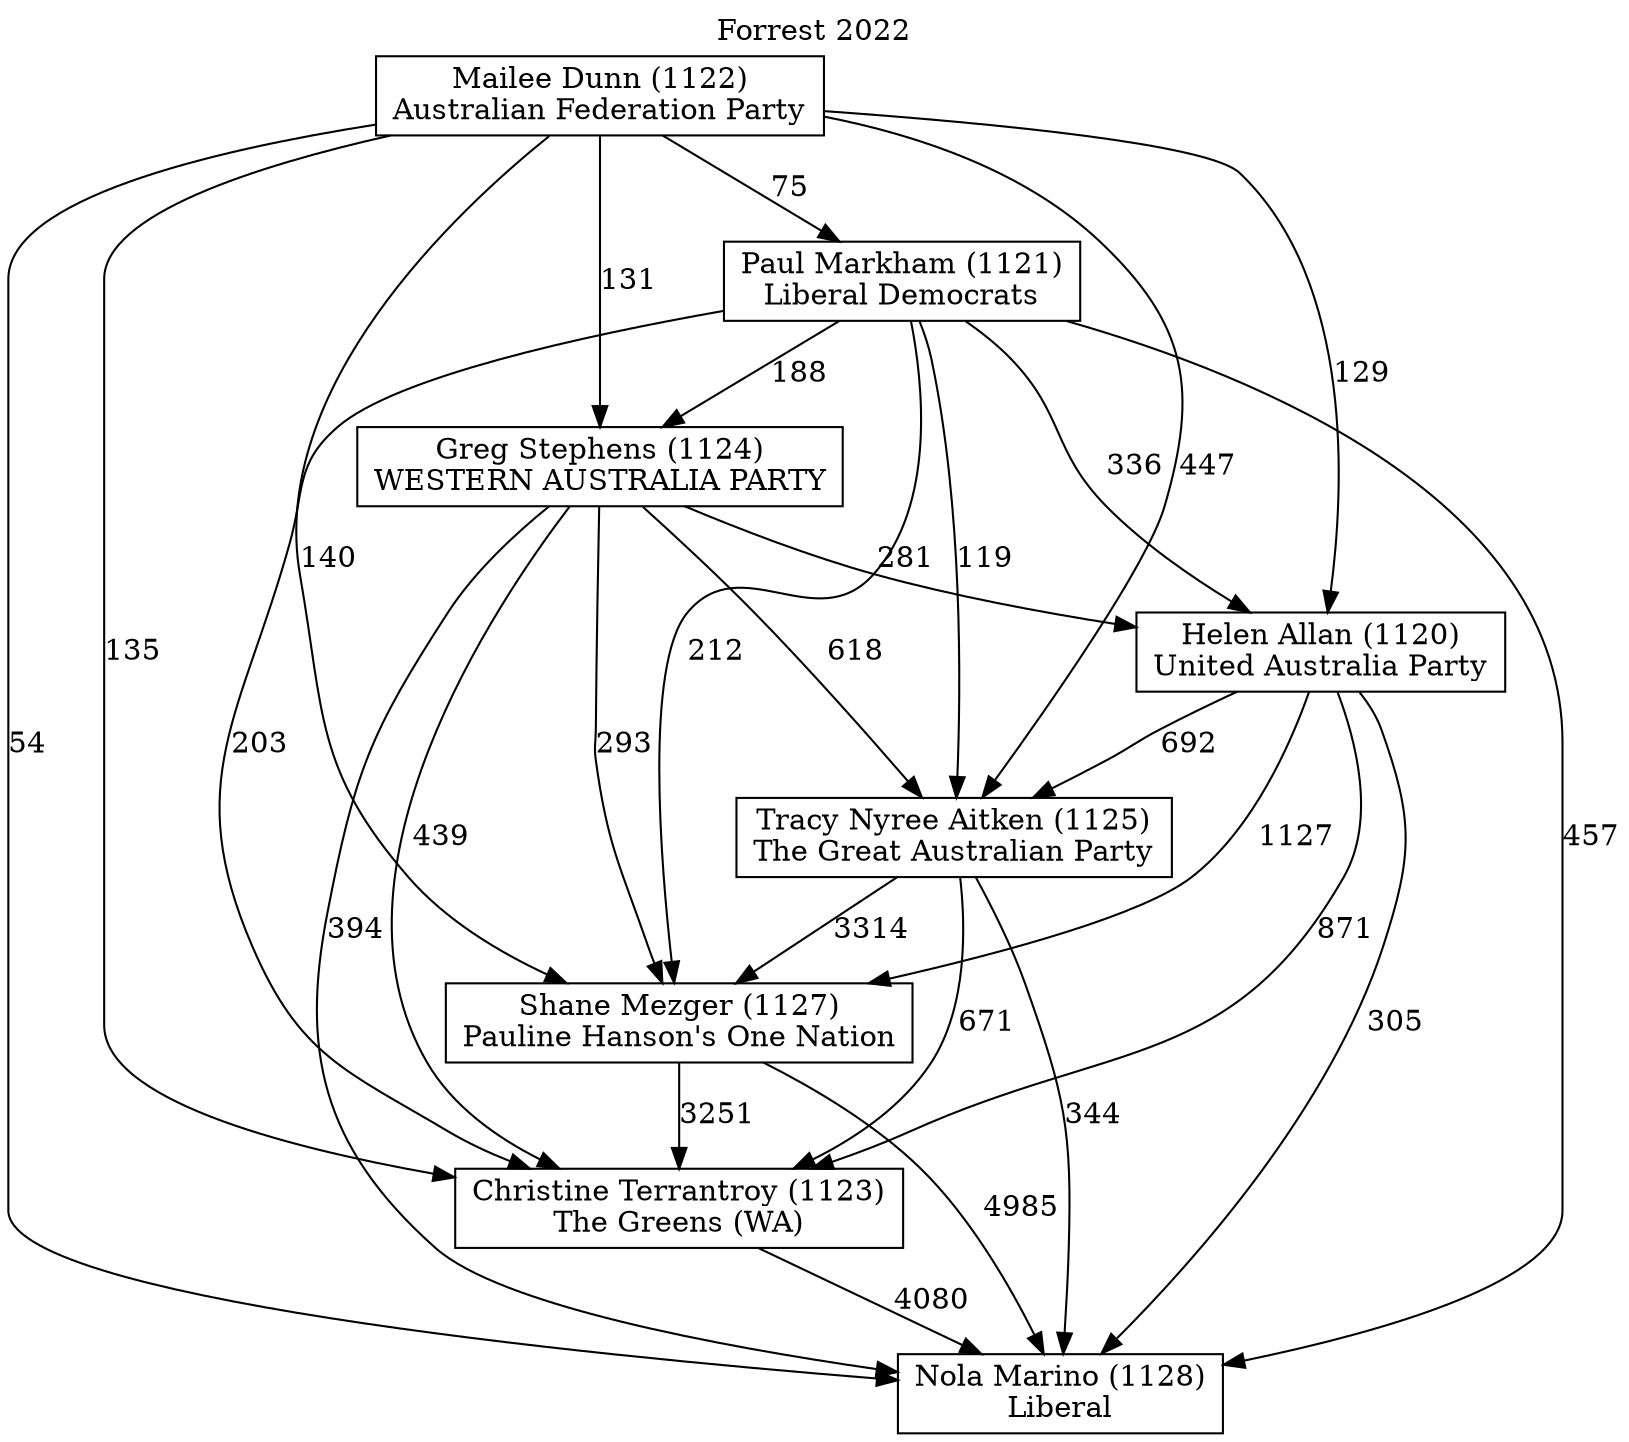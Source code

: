 // House preference flow
digraph "Nola Marino (1128)_Forrest_2022" {
	graph [label="Forrest 2022" labelloc=t mclimit=10]
	node [shape=box]
	"Shane Mezger (1127)" [label="Shane Mezger (1127)
Pauline Hanson's One Nation"]
	"Christine Terrantroy (1123)" [label="Christine Terrantroy (1123)
The Greens (WA)"]
	"Nola Marino (1128)" [label="Nola Marino (1128)
Liberal"]
	"Greg Stephens (1124)" [label="Greg Stephens (1124)
WESTERN AUSTRALIA PARTY"]
	"Helen Allan (1120)" [label="Helen Allan (1120)
United Australia Party"]
	"Mailee Dunn (1122)" [label="Mailee Dunn (1122)
Australian Federation Party"]
	"Tracy Nyree Aitken (1125)" [label="Tracy Nyree Aitken (1125)
The Great Australian Party"]
	"Paul Markham (1121)" [label="Paul Markham (1121)
Liberal Democrats"]
	"Helen Allan (1120)" -> "Tracy Nyree Aitken (1125)" [label=692]
	"Mailee Dunn (1122)" -> "Tracy Nyree Aitken (1125)" [label=447]
	"Greg Stephens (1124)" -> "Helen Allan (1120)" [label=281]
	"Shane Mezger (1127)" -> "Christine Terrantroy (1123)" [label=3251]
	"Mailee Dunn (1122)" -> "Shane Mezger (1127)" [label=140]
	"Greg Stephens (1124)" -> "Nola Marino (1128)" [label=394]
	"Helen Allan (1120)" -> "Shane Mezger (1127)" [label=1127]
	"Helen Allan (1120)" -> "Nola Marino (1128)" [label=305]
	"Helen Allan (1120)" -> "Christine Terrantroy (1123)" [label=871]
	"Christine Terrantroy (1123)" -> "Nola Marino (1128)" [label=4080]
	"Greg Stephens (1124)" -> "Shane Mezger (1127)" [label=293]
	"Greg Stephens (1124)" -> "Christine Terrantroy (1123)" [label=439]
	"Mailee Dunn (1122)" -> "Greg Stephens (1124)" [label=131]
	"Paul Markham (1121)" -> "Shane Mezger (1127)" [label=212]
	"Paul Markham (1121)" -> "Greg Stephens (1124)" [label=188]
	"Paul Markham (1121)" -> "Tracy Nyree Aitken (1125)" [label=119]
	"Tracy Nyree Aitken (1125)" -> "Christine Terrantroy (1123)" [label=671]
	"Mailee Dunn (1122)" -> "Nola Marino (1128)" [label=54]
	"Paul Markham (1121)" -> "Nola Marino (1128)" [label=457]
	"Mailee Dunn (1122)" -> "Helen Allan (1120)" [label=129]
	"Paul Markham (1121)" -> "Christine Terrantroy (1123)" [label=203]
	"Tracy Nyree Aitken (1125)" -> "Nola Marino (1128)" [label=344]
	"Greg Stephens (1124)" -> "Tracy Nyree Aitken (1125)" [label=618]
	"Paul Markham (1121)" -> "Helen Allan (1120)" [label=336]
	"Mailee Dunn (1122)" -> "Christine Terrantroy (1123)" [label=135]
	"Shane Mezger (1127)" -> "Nola Marino (1128)" [label=4985]
	"Tracy Nyree Aitken (1125)" -> "Shane Mezger (1127)" [label=3314]
	"Mailee Dunn (1122)" -> "Paul Markham (1121)" [label=75]
}
